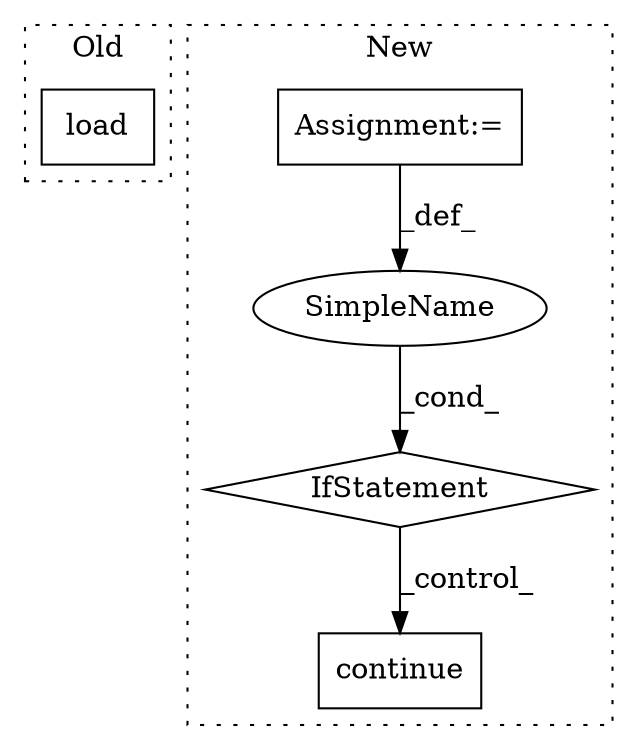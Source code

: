 digraph G {
subgraph cluster0 {
1 [label="load" a="32" s="19700,19713" l="5,1" shape="box"];
label = "Old";
style="dotted";
}
subgraph cluster1 {
2 [label="continue" a="18" s="19996" l="9" shape="box"];
3 [label="IfStatement" a="25" s="19959,19984" l="4,2" shape="diamond"];
4 [label="SimpleName" a="42" s="" l="" shape="ellipse"];
5 [label="Assignment:=" a="7" s="19593" l="1" shape="box"];
label = "New";
style="dotted";
}
3 -> 2 [label="_control_"];
4 -> 3 [label="_cond_"];
5 -> 4 [label="_def_"];
}